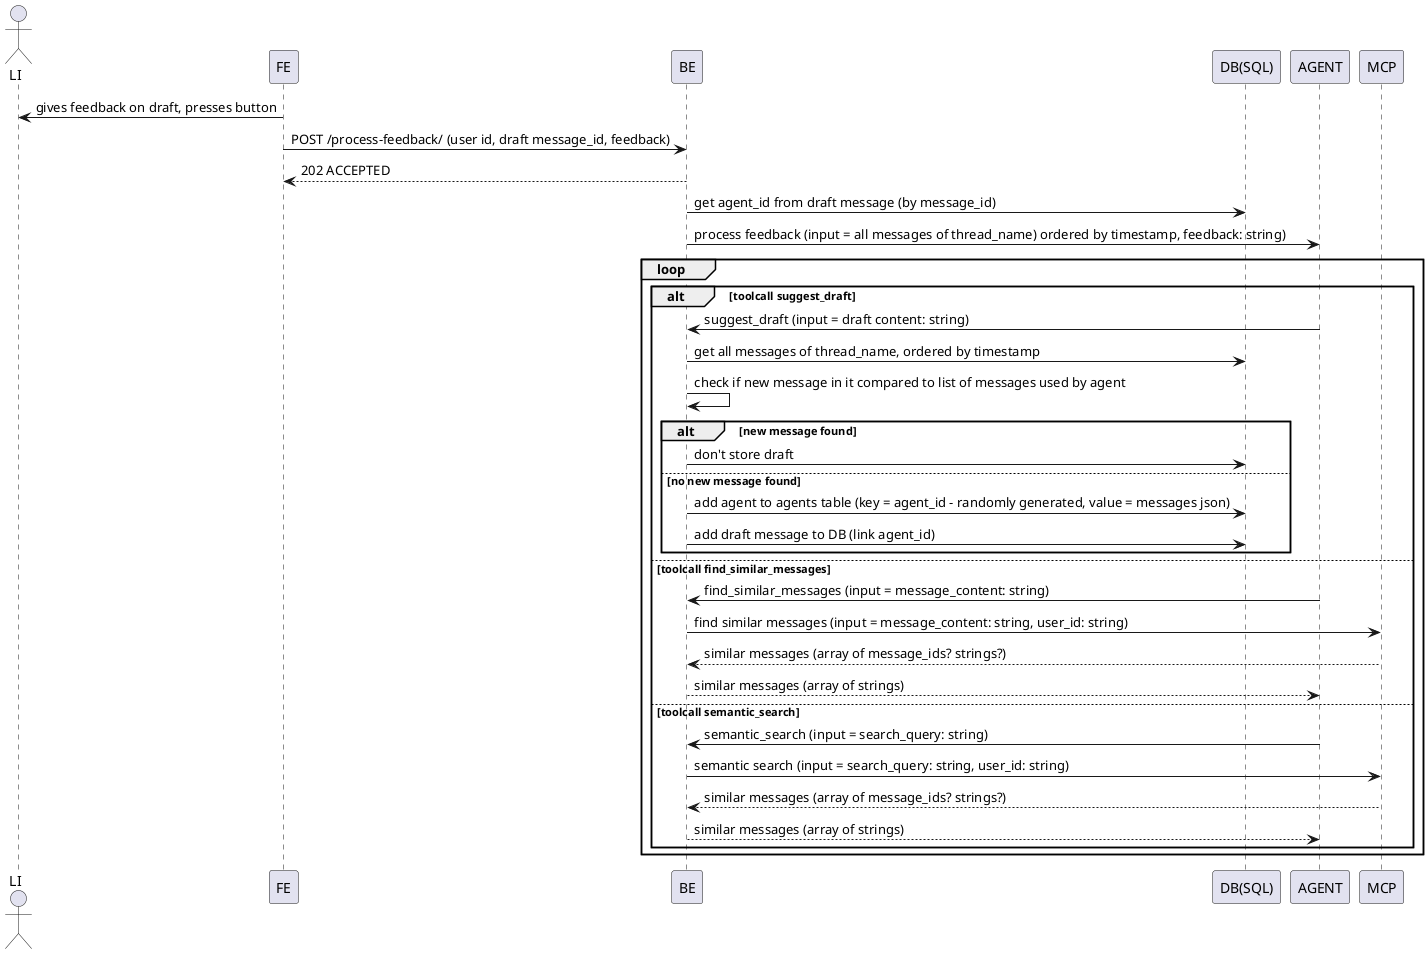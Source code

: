 @startuml
actor LI
participant FE
participant BE
participant DB as "DB(SQL)"
participant AGENT
participant MCP

LI <- FE: gives feedback on draft, presses button
FE -> BE: POST /process-feedback/ (user id, draft message_id, feedback)
BE --> FE: 202 ACCEPTED
BE -> DB: get agent_id from draft message (by message_id)
BE -> AGENT: process feedback (input = all messages of thread_name) ordered by timestamp, feedback: string)
loop 
    alt toolcall suggest_draft
        AGENT -> BE: suggest_draft (input = draft content: string)
        BE -> DB: get all messages of thread_name, ordered by timestamp
        BE -> BE: check if new message in it compared to list of messages used by agent
        alt new message found
            BE -> DB: don't store draft
        else no new message found
            BE -> DB: add agent to agents table (key = agent_id - randomly generated, value = messages json)
            BE -> DB: add draft message to DB (link agent_id)
        end
    else toolcall find_similar_messages
        AGENT -> BE: find_similar_messages (input = message_content: string)
        BE -> MCP: find similar messages (input = message_content: string, user_id: string)
        MCP --> BE: similar messages (array of message_ids? strings?)
        BE --> AGENT: similar messages (array of strings)
    else toolcall semantic_search
        AGENT -> BE: semantic_search (input = search_query: string)
        BE -> MCP: semantic search (input = search_query: string, user_id: string)
        MCP --> BE: similar messages (array of message_ids? strings?)
        BE --> AGENT: similar messages (array of strings)
    end
end
@enduml
